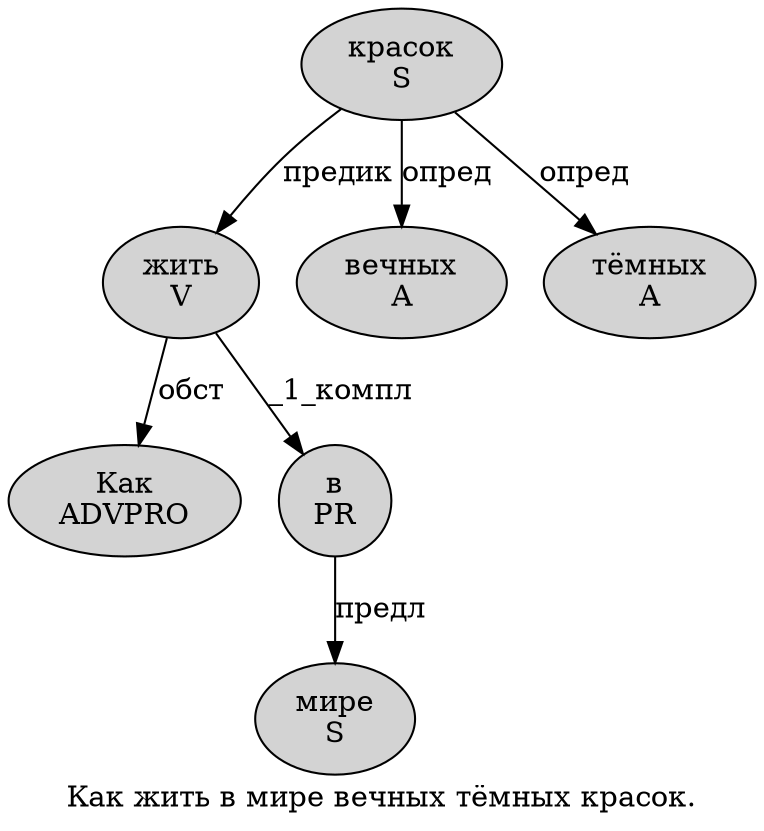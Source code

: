 digraph SENTENCE_982 {
	graph [label="Как жить в мире вечных тёмных красок."]
	node [style=filled]
		0 [label="Как
ADVPRO" color="" fillcolor=lightgray penwidth=1 shape=ellipse]
		1 [label="жить
V" color="" fillcolor=lightgray penwidth=1 shape=ellipse]
		2 [label="в
PR" color="" fillcolor=lightgray penwidth=1 shape=ellipse]
		3 [label="мире
S" color="" fillcolor=lightgray penwidth=1 shape=ellipse]
		4 [label="вечных
A" color="" fillcolor=lightgray penwidth=1 shape=ellipse]
		5 [label="тёмных
A" color="" fillcolor=lightgray penwidth=1 shape=ellipse]
		6 [label="красок
S" color="" fillcolor=lightgray penwidth=1 shape=ellipse]
			1 -> 0 [label="обст"]
			1 -> 2 [label="_1_компл"]
			6 -> 1 [label="предик"]
			6 -> 4 [label="опред"]
			6 -> 5 [label="опред"]
			2 -> 3 [label="предл"]
}